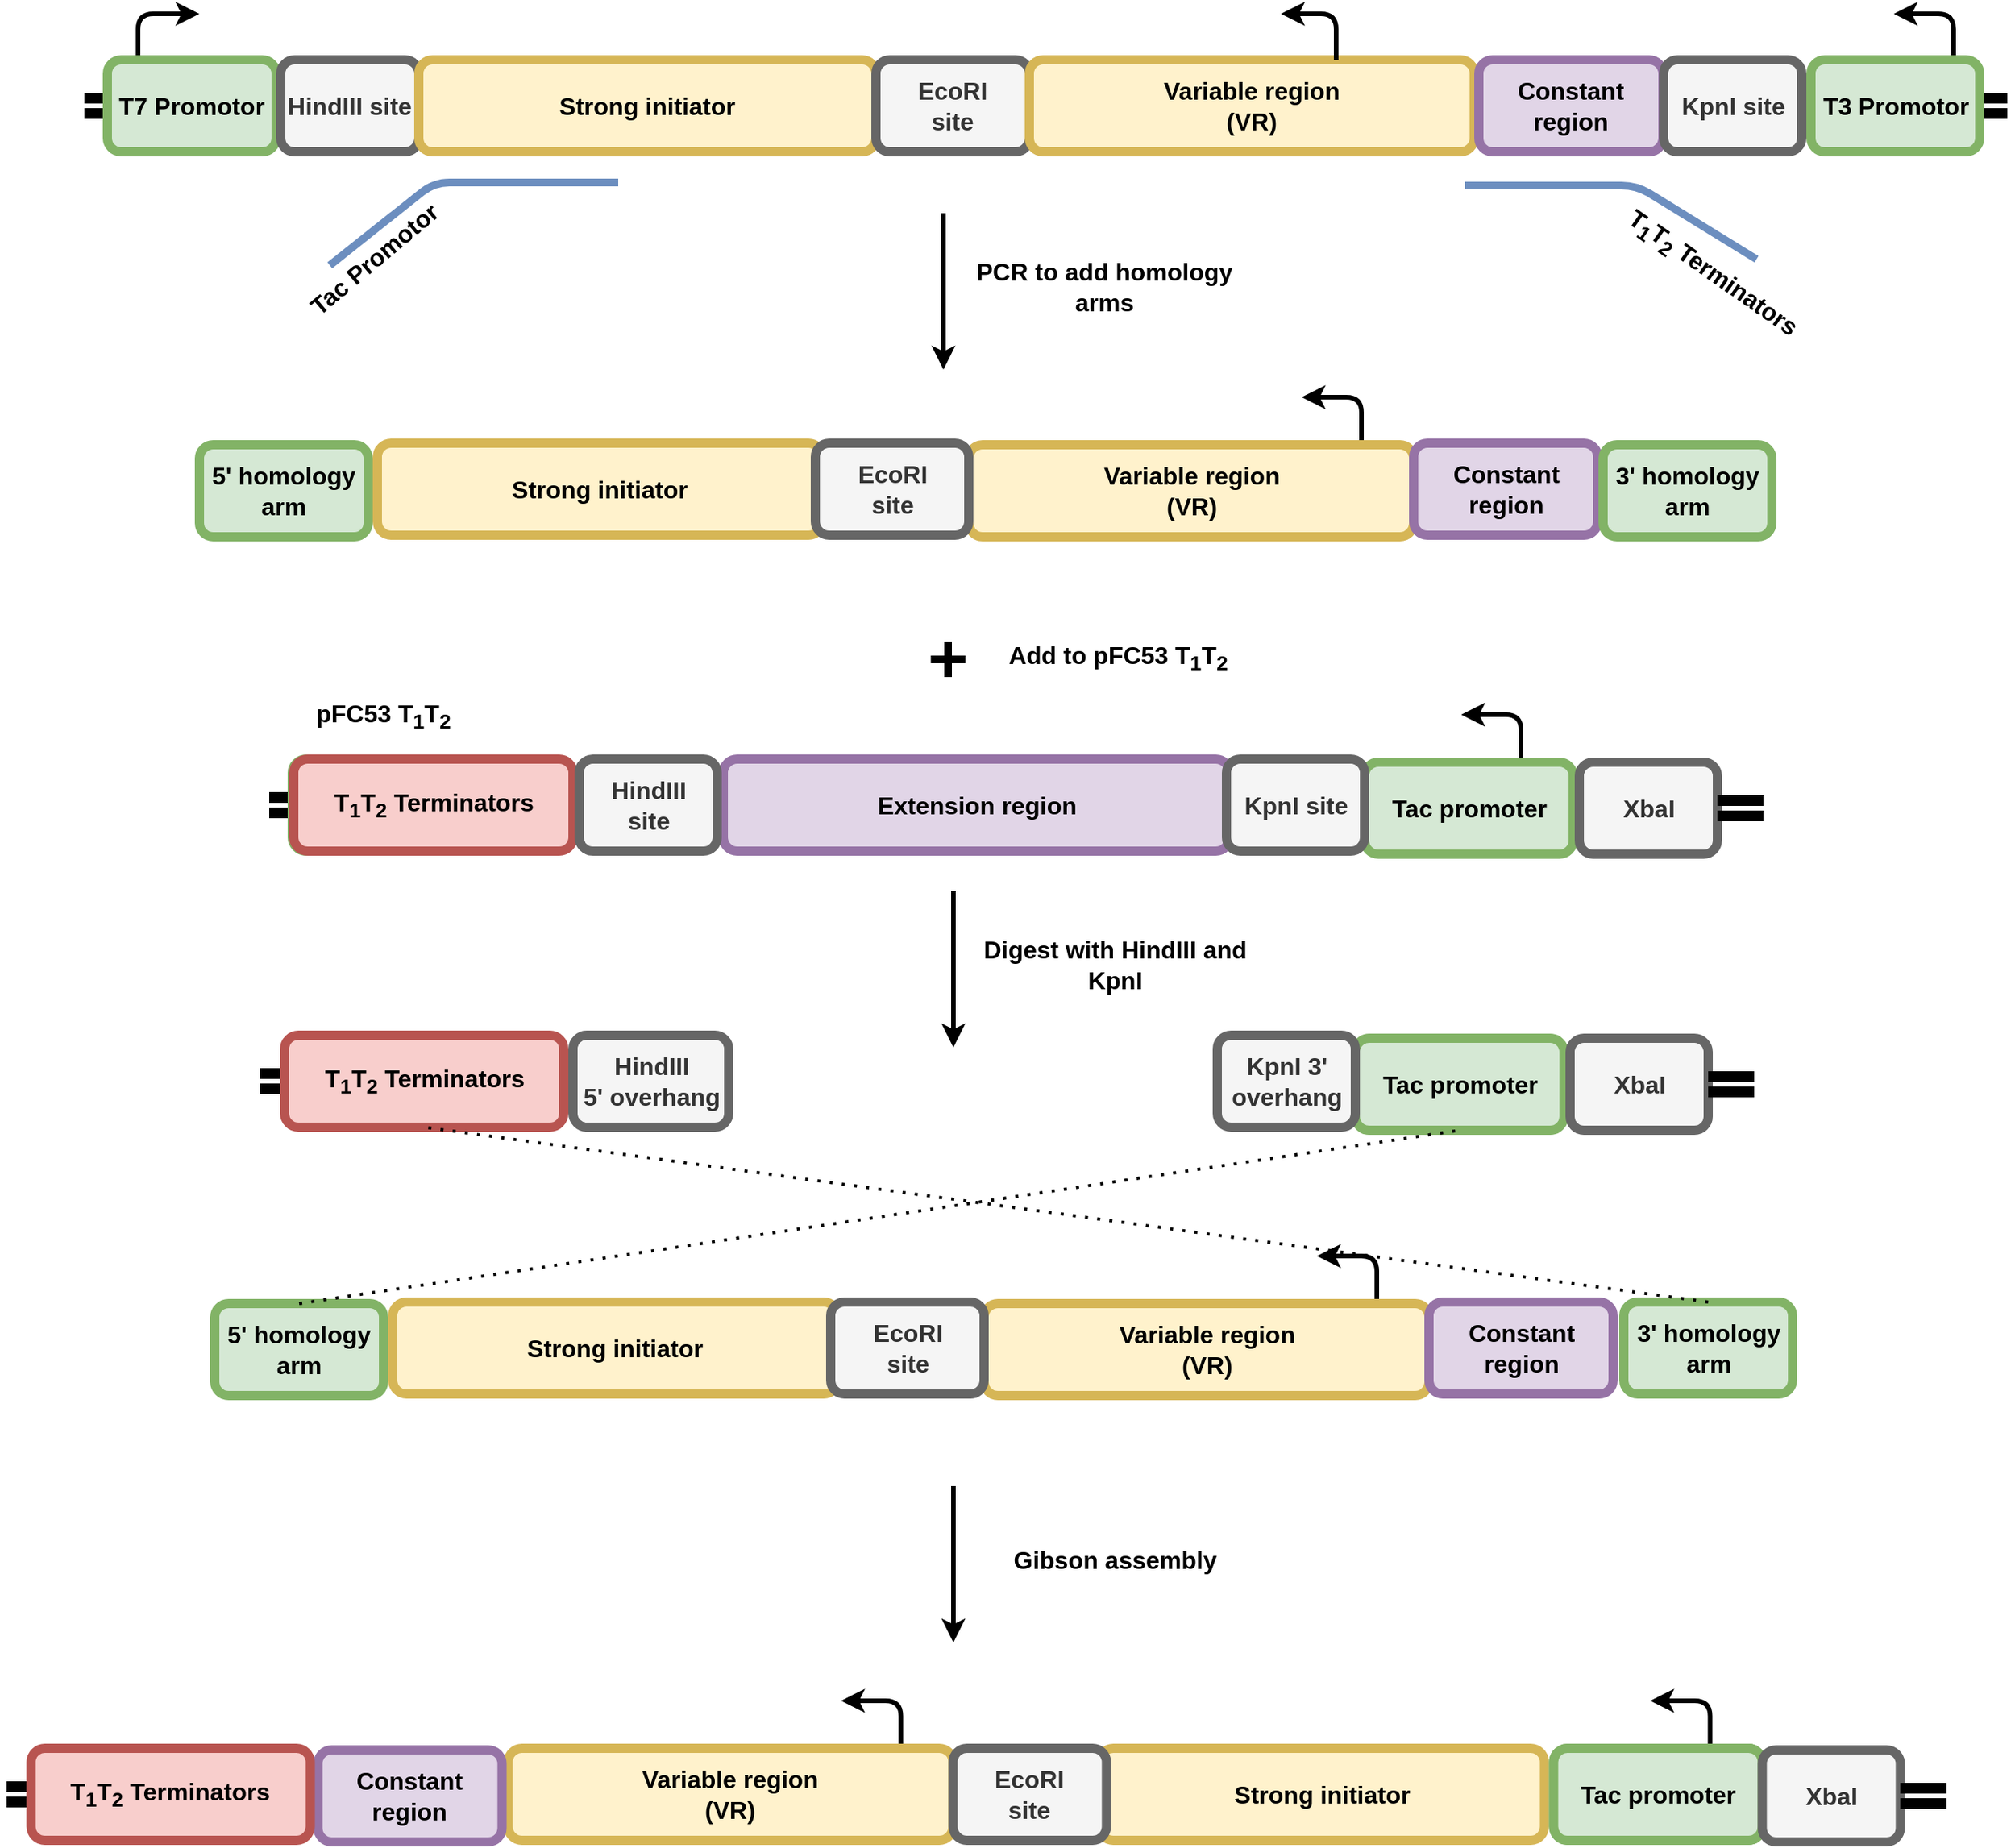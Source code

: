 <mxfile version="14.6.13" type="device" pages="4"><diagram id="rqG2H4vEE6brF2aqTZNh" name="Page-1"><mxGraphModel dx="2698" dy="148" grid="1" gridSize="10" guides="1" tooltips="1" connect="1" arrows="1" fold="1" page="1" pageScale="1" pageWidth="850" pageHeight="1100" math="0" shadow="0"><root><mxCell id="0"/><mxCell id="1" parent="0"/><mxCell id="2wKPzOs0es7P_a-MMKYp-86" value="" style="endArrow=classic;html=1;strokeWidth=3;fontSize=16;exitX=0.9;exitY=-0.017;exitDx=0;exitDy=0;exitPerimeter=0;fontStyle=1" parent="1" edge="1"><mxGeometry width="50" height="50" relative="1" as="geometry"><mxPoint x="336.5" y="2205.98" as="sourcePoint"/><mxPoint x="297.5" y="2177" as="targetPoint"/><Array as="points"><mxPoint x="336.5" y="2177"/></Array></mxGeometry></mxCell><mxCell id="2wKPzOs0es7P_a-MMKYp-14" value="" style="endArrow=none;html=1;fontSize=16;strokeWidth=5;fillColor=#dae8fc;strokeColor=#6c8ebf;" parent="1" edge="1"><mxGeometry width="50" height="50" relative="1" as="geometry"><mxPoint x="-440" y="1884" as="sourcePoint"/><mxPoint x="-252" y="1830" as="targetPoint"/><Array as="points"><mxPoint x="-372" y="1830"/></Array></mxGeometry></mxCell><mxCell id="2wKPzOs0es7P_a-MMKYp-15" value="" style="endArrow=none;html=1;fontSize=16;strokeWidth=5;fillColor=#dae8fc;strokeColor=#6c8ebf;" parent="1" edge="1"><mxGeometry width="50" height="50" relative="1" as="geometry"><mxPoint x="300" y="1832" as="sourcePoint"/><mxPoint x="490" y="1880" as="targetPoint"/><Array as="points"><mxPoint x="412" y="1832"/></Array></mxGeometry></mxCell><mxCell id="2wKPzOs0es7P_a-MMKYp-16" value="T&lt;sub&gt;1&lt;/sub&gt;T&lt;sub&gt;2&lt;/sub&gt; Terminators" style="text;html=1;strokeColor=none;fillColor=none;align=center;verticalAlign=middle;whiteSpace=wrap;rounded=0;fontSize=16;rotation=35;fontStyle=1" parent="1" vertex="1"><mxGeometry x="390.01" y="1880" width="142" height="20" as="geometry"/></mxCell><mxCell id="2wKPzOs0es7P_a-MMKYp-17" value="Tac Promotor" style="text;html=1;strokeColor=none;fillColor=none;align=center;verticalAlign=middle;whiteSpace=wrap;rounded=0;fontSize=16;rotation=-40;fontStyle=1" parent="1" vertex="1"><mxGeometry x="-471.5" y="1870" width="120" height="20" as="geometry"/></mxCell><mxCell id="2wKPzOs0es7P_a-MMKYp-25" value="" style="endArrow=classic;html=1;fontSize=16;strokeWidth=3;" parent="1" edge="1"><mxGeometry width="50" height="50" relative="1" as="geometry"><mxPoint x="-40" y="1850" as="sourcePoint"/><mxPoint x="-40" y="1952" as="targetPoint"/><Array as="points"><mxPoint x="-40" y="1904"/></Array></mxGeometry></mxCell><mxCell id="2wKPzOs0es7P_a-MMKYp-26" value="PCR to add homology arms" style="text;html=1;strokeColor=none;fillColor=none;align=center;verticalAlign=middle;whiteSpace=wrap;rounded=0;fontSize=16;fontStyle=1" parent="1" vertex="1"><mxGeometry x="-24" y="1888" width="178" height="20" as="geometry"/></mxCell><mxCell id="2wKPzOs0es7P_a-MMKYp-27" value="" style="endArrow=classic;html=1;strokeWidth=3;fontSize=16;exitX=0.9;exitY=-0.017;exitDx=0;exitDy=0;exitPerimeter=0;fontStyle=1" parent="1" edge="1"><mxGeometry width="50" height="50" relative="1" as="geometry"><mxPoint x="232.5" y="1998.98" as="sourcePoint"/><mxPoint x="193.5" y="1970" as="targetPoint"/><Array as="points"><mxPoint x="232.5" y="1970"/></Array></mxGeometry></mxCell><mxCell id="2wKPzOs0es7P_a-MMKYp-28" value="&lt;div style=&quot;font-size: 16px&quot;&gt;Strong initiator&lt;/div&gt;" style="rounded=1;whiteSpace=wrap;html=1;fillColor=#fff2cc;strokeColor=#d6b656;fontStyle=1;fontSize=16;strokeWidth=6;" parent="1" vertex="1"><mxGeometry x="-409" y="2000" width="290" height="60" as="geometry"/></mxCell><mxCell id="2wKPzOs0es7P_a-MMKYp-32" value="&lt;div style=&quot;font-size: 16px;&quot;&gt;&lt;span style=&quot;font-size: 16px;&quot;&gt;Variable region&lt;/span&gt;&lt;/div&gt;&lt;div style=&quot;font-size: 16px;&quot;&gt;&lt;span style=&quot;font-size: 16px;&quot;&gt;(VR)&lt;br style=&quot;font-size: 16px;&quot;&gt;&lt;/span&gt;&lt;/div&gt;" style="rounded=1;whiteSpace=wrap;html=1;fillColor=#fff2cc;strokeColor=#d6b656;fontStyle=1;fontSize=16;strokeWidth=6;" parent="1" vertex="1"><mxGeometry x="-23.5" y="2001" width="290" height="60" as="geometry"/></mxCell><mxCell id="2wKPzOs0es7P_a-MMKYp-33" value="Constant region" style="rounded=1;whiteSpace=wrap;html=1;fillColor=#e1d5e7;strokeColor=#9673a6;fontStyle=1;fontSize=16;strokeWidth=6;" parent="1" vertex="1"><mxGeometry x="266.5" y="2000" width="120" height="60" as="geometry"/></mxCell><mxCell id="2wKPzOs0es7P_a-MMKYp-35" value="" style="shape=link;html=1;fontSize=16;strokeWidth=7;endArrow=none;fontStyle=1" parent="1" edge="1"><mxGeometry width="100" relative="1" as="geometry"><mxPoint x="-485.5" y="2416" as="sourcePoint"/><mxPoint x="-345.5" y="2416" as="targetPoint"/></mxGeometry></mxCell><mxCell id="2wKPzOs0es7P_a-MMKYp-36" value="" style="shape=link;html=1;fontSize=16;strokeWidth=7;endArrow=none;fontStyle=1" parent="1" edge="1"><mxGeometry width="100" relative="1" as="geometry"><mxPoint x="-479.5" y="2236" as="sourcePoint"/><mxPoint x="-339.5" y="2236" as="targetPoint"/></mxGeometry></mxCell><mxCell id="2wKPzOs0es7P_a-MMKYp-37" value="T7 Promotor" style="rounded=1;whiteSpace=wrap;html=1;strokeWidth=6;rotation=0;fillColor=#d5e8d4;strokeColor=#82b366;fontStyle=1;fontSize=16;" parent="1" vertex="1"><mxGeometry x="-464.5" y="2206" width="110" height="60" as="geometry"/></mxCell><mxCell id="2wKPzOs0es7P_a-MMKYp-38" value="Tac promoter" style="rounded=1;whiteSpace=wrap;html=1;strokeWidth=6;rotation=0;fillColor=#d5e8d4;strokeColor=#82b366;fontStyle=1;fontSize=16;" parent="1" vertex="1"><mxGeometry x="234.5" y="2208" width="136" height="60" as="geometry"/></mxCell><mxCell id="2wKPzOs0es7P_a-MMKYp-39" value="Extension region" style="rounded=1;whiteSpace=wrap;html=1;strokeWidth=6;rotation=0;fillColor=#e1d5e7;strokeColor=#9673a6;fontStyle=1;fontSize=16;" parent="1" vertex="1"><mxGeometry x="-183.5" y="2206" width="330" height="60" as="geometry"/></mxCell><mxCell id="2wKPzOs0es7P_a-MMKYp-40" value="KpnI site" style="rounded=1;whiteSpace=wrap;html=1;fillColor=#f5f5f5;strokeColor=#666666;fontStyle=1;fontSize=16;fontColor=#333333;strokeWidth=6;" parent="1" vertex="1"><mxGeometry x="144.5" y="2206" width="90" height="60" as="geometry"/></mxCell><mxCell id="2wKPzOs0es7P_a-MMKYp-41" value="XbaI" style="rounded=1;whiteSpace=wrap;html=1;fillColor=#f5f5f5;strokeColor=#666666;fontStyle=1;fontSize=16;fontColor=#333333;strokeWidth=6;" parent="1" vertex="1"><mxGeometry x="374.5" y="2208" width="90" height="60" as="geometry"/></mxCell><mxCell id="2wKPzOs0es7P_a-MMKYp-42" value="T&lt;sub&gt;1&lt;/sub&gt;T&lt;sub&gt;2&lt;/sub&gt; Terminators" style="rounded=1;whiteSpace=wrap;html=1;strokeWidth=6;rotation=0;fillColor=#f8cecc;strokeColor=#b85450;fontStyle=1;fontSize=16;" parent="1" vertex="1"><mxGeometry x="-463.5" y="2206" width="182" height="60" as="geometry"/></mxCell><mxCell id="2wKPzOs0es7P_a-MMKYp-43" value="HindIII&lt;br&gt;site" style="rounded=1;whiteSpace=wrap;html=1;fillColor=#f5f5f5;strokeColor=#666666;fontStyle=1;fontSize=16;fontColor=#333333;strokeWidth=6;" parent="1" vertex="1"><mxGeometry x="-277.5" y="2206" width="90" height="60" as="geometry"/></mxCell><mxCell id="2wKPzOs0es7P_a-MMKYp-44" value="Tac promoter" style="rounded=1;whiteSpace=wrap;html=1;strokeWidth=6;rotation=0;fillColor=#d5e8d4;strokeColor=#82b366;fontStyle=1;fontSize=16;" parent="1" vertex="1"><mxGeometry x="228.5" y="2388" width="136" height="60" as="geometry"/></mxCell><mxCell id="2wKPzOs0es7P_a-MMKYp-45" value="XbaI" style="rounded=1;whiteSpace=wrap;html=1;fillColor=#f5f5f5;strokeColor=#666666;fontStyle=1;fontSize=16;fontColor=#333333;strokeWidth=6;" parent="1" vertex="1"><mxGeometry x="368.5" y="2388" width="90" height="60" as="geometry"/></mxCell><mxCell id="2wKPzOs0es7P_a-MMKYp-46" value="T&lt;sub&gt;1&lt;/sub&gt;T&lt;sub&gt;2&lt;/sub&gt; Terminators" style="rounded=1;whiteSpace=wrap;html=1;strokeWidth=6;rotation=0;fillColor=#f8cecc;strokeColor=#b85450;fontStyle=1;fontSize=16;" parent="1" vertex="1"><mxGeometry x="-469.5" y="2386" width="182" height="60" as="geometry"/></mxCell><mxCell id="2wKPzOs0es7P_a-MMKYp-47" value="Add to pFC53 T&lt;sub&gt;1&lt;/sub&gt;T&lt;sub&gt;2&lt;/sub&gt;" style="text;html=1;strokeColor=none;fillColor=none;align=center;verticalAlign=middle;whiteSpace=wrap;rounded=0;fontSize=16;fontStyle=1" parent="1" vertex="1"><mxGeometry x="-15.5" y="2130" width="178" height="20" as="geometry"/></mxCell><mxCell id="2wKPzOs0es7P_a-MMKYp-48" value="&lt;font style=&quot;font-size: 45px&quot;&gt;+&lt;/font&gt;" style="text;html=1;strokeColor=none;fillColor=none;align=center;verticalAlign=middle;whiteSpace=wrap;rounded=0;fontSize=16;fontStyle=1" parent="1" vertex="1"><mxGeometry x="-57.5" y="2130" width="40" height="20" as="geometry"/></mxCell><mxCell id="2wKPzOs0es7P_a-MMKYp-49" value="" style="shape=link;html=1;fontSize=16;strokeWidth=7;startArrow=none;fontStyle=1" parent="1" edge="1"><mxGeometry width="100" relative="1" as="geometry"><mxPoint x="464.5" y="2238" as="sourcePoint"/><mxPoint x="494.5" y="2238" as="targetPoint"/></mxGeometry></mxCell><mxCell id="2wKPzOs0es7P_a-MMKYp-50" value="" style="endArrow=classic;html=1;fontSize=16;strokeWidth=3;" parent="1" edge="1"><mxGeometry width="50" height="50" relative="1" as="geometry"><mxPoint x="-33.5" y="2292" as="sourcePoint"/><mxPoint x="-33.5" y="2394" as="targetPoint"/><Array as="points"><mxPoint x="-33.5" y="2346"/></Array></mxGeometry></mxCell><mxCell id="2wKPzOs0es7P_a-MMKYp-51" value="Digest with HindIII and KpnI" style="text;html=1;strokeColor=none;fillColor=none;align=center;verticalAlign=middle;whiteSpace=wrap;rounded=0;fontSize=16;fontStyle=1" parent="1" vertex="1"><mxGeometry x="-17.5" y="2330" width="178" height="20" as="geometry"/></mxCell><mxCell id="2wKPzOs0es7P_a-MMKYp-52" value="" style="shape=link;html=1;fontSize=16;strokeWidth=7;startArrow=none;fontStyle=1" parent="1" edge="1"><mxGeometry width="100" relative="1" as="geometry"><mxPoint x="458.5" y="2418" as="sourcePoint"/><mxPoint x="488.5" y="2418" as="targetPoint"/></mxGeometry></mxCell><mxCell id="2wKPzOs0es7P_a-MMKYp-53" value="&lt;span style=&quot;font-weight: 700&quot;&gt;pFC53 T&lt;/span&gt;&lt;sub style=&quot;font-weight: 700&quot;&gt;1&lt;/sub&gt;&lt;span style=&quot;font-weight: 700&quot;&gt;T&lt;/span&gt;&lt;sub style=&quot;font-weight: 700&quot;&gt;2&lt;/sub&gt;" style="text;html=1;strokeColor=none;fillColor=none;align=center;verticalAlign=middle;whiteSpace=wrap;rounded=0;fontSize=16;" parent="1" vertex="1"><mxGeometry x="-509" y="2168" width="208" height="20" as="geometry"/></mxCell><mxCell id="2wKPzOs0es7P_a-MMKYp-62" value="5' homology arm" style="rounded=1;whiteSpace=wrap;html=1;strokeWidth=6;rotation=0;fillColor=#d5e8d4;strokeColor=#82b366;fontStyle=1;fontSize=16;" parent="1" vertex="1"><mxGeometry x="-525" y="2001" width="110" height="60" as="geometry"/></mxCell><mxCell id="2wKPzOs0es7P_a-MMKYp-63" value="3' homology arm" style="rounded=1;whiteSpace=wrap;html=1;strokeWidth=6;rotation=0;fillColor=#d5e8d4;strokeColor=#82b366;fontStyle=1;fontSize=16;" parent="1" vertex="1"><mxGeometry x="390.01" y="2001" width="110" height="60" as="geometry"/></mxCell><mxCell id="2wKPzOs0es7P_a-MMKYp-64" value="" style="endArrow=classic;html=1;strokeWidth=3;fontSize=16;exitX=0.9;exitY=-0.017;exitDx=0;exitDy=0;exitPerimeter=0;fontStyle=1" parent="1" edge="1"><mxGeometry width="50" height="50" relative="1" as="geometry"><mxPoint x="242.5" y="2558.98" as="sourcePoint"/><mxPoint x="203.5" y="2530" as="targetPoint"/><Array as="points"><mxPoint x="242.5" y="2530"/></Array></mxGeometry></mxCell><mxCell id="2wKPzOs0es7P_a-MMKYp-65" value="&lt;div style=&quot;font-size: 16px&quot;&gt;Strong initiator&lt;/div&gt;" style="rounded=1;whiteSpace=wrap;html=1;fillColor=#fff2cc;strokeColor=#d6b656;fontStyle=1;fontSize=16;strokeWidth=6;" parent="1" vertex="1"><mxGeometry x="-399" y="2560" width="290" height="60" as="geometry"/></mxCell><mxCell id="2wKPzOs0es7P_a-MMKYp-67" value="&lt;div style=&quot;font-size: 16px;&quot;&gt;&lt;span style=&quot;font-size: 16px;&quot;&gt;Variable region&lt;/span&gt;&lt;/div&gt;&lt;div style=&quot;font-size: 16px;&quot;&gt;&lt;span style=&quot;font-size: 16px;&quot;&gt;(VR)&lt;br style=&quot;font-size: 16px;&quot;&gt;&lt;/span&gt;&lt;/div&gt;" style="rounded=1;whiteSpace=wrap;html=1;fillColor=#fff2cc;strokeColor=#d6b656;fontStyle=1;fontSize=16;strokeWidth=6;" parent="1" vertex="1"><mxGeometry x="-13.5" y="2561" width="290" height="60" as="geometry"/></mxCell><mxCell id="2wKPzOs0es7P_a-MMKYp-68" value="Constant region" style="rounded=1;whiteSpace=wrap;html=1;fillColor=#e1d5e7;strokeColor=#9673a6;fontStyle=1;fontSize=16;strokeWidth=6;" parent="1" vertex="1"><mxGeometry x="276.5" y="2560" width="120" height="60" as="geometry"/></mxCell><mxCell id="2wKPzOs0es7P_a-MMKYp-69" value="5' homology arm" style="rounded=1;whiteSpace=wrap;html=1;strokeWidth=6;rotation=0;fillColor=#d5e8d4;strokeColor=#82b366;fontStyle=1;fontSize=16;" parent="1" vertex="1"><mxGeometry x="-515" y="2561" width="110" height="60" as="geometry"/></mxCell><mxCell id="2wKPzOs0es7P_a-MMKYp-70" value="3' homology arm" style="rounded=1;whiteSpace=wrap;html=1;strokeWidth=6;rotation=0;fillColor=#d5e8d4;strokeColor=#82b366;fontStyle=1;fontSize=16;" parent="1" vertex="1"><mxGeometry x="403.5" y="2560" width="110" height="60" as="geometry"/></mxCell><mxCell id="2wKPzOs0es7P_a-MMKYp-71" value="" style="endArrow=none;dashed=1;html=1;dashPattern=1 3;strokeWidth=2;fontSize=16;entryX=0.5;entryY=1;entryDx=0;entryDy=0;exitX=0.5;exitY=0;exitDx=0;exitDy=0;" parent="1" source="2wKPzOs0es7P_a-MMKYp-69" target="2wKPzOs0es7P_a-MMKYp-44" edge="1"><mxGeometry width="50" height="50" relative="1" as="geometry"><mxPoint x="389" y="1606" as="sourcePoint"/><mxPoint x="-481" y="1490" as="targetPoint"/></mxGeometry></mxCell><mxCell id="2wKPzOs0es7P_a-MMKYp-72" value="" style="endArrow=none;dashed=1;html=1;dashPattern=1 3;strokeWidth=2;fontSize=16;entryX=0.5;entryY=1;entryDx=0;entryDy=0;exitX=0.5;exitY=0;exitDx=0;exitDy=0;" parent="1" source="2wKPzOs0es7P_a-MMKYp-70" target="2wKPzOs0es7P_a-MMKYp-46" edge="1"><mxGeometry width="50" height="50" relative="1" as="geometry"><mxPoint x="-450" y="2571" as="sourcePoint"/><mxPoint x="306.5" y="2458" as="targetPoint"/></mxGeometry></mxCell><mxCell id="2wKPzOs0es7P_a-MMKYp-73" value="" style="endArrow=classic;html=1;fontSize=16;strokeWidth=3;" parent="1" edge="1"><mxGeometry width="50" height="50" relative="1" as="geometry"><mxPoint x="-33.5" y="2680" as="sourcePoint"/><mxPoint x="-33.5" y="2782" as="targetPoint"/><Array as="points"><mxPoint x="-33.5" y="2734"/></Array></mxGeometry></mxCell><mxCell id="2wKPzOs0es7P_a-MMKYp-74" value="Gibson assembly" style="text;html=1;strokeColor=none;fillColor=none;align=center;verticalAlign=middle;whiteSpace=wrap;rounded=0;fontSize=16;fontStyle=1" parent="1" vertex="1"><mxGeometry x="-17.5" y="2718" width="178" height="20" as="geometry"/></mxCell><mxCell id="2wKPzOs0es7P_a-MMKYp-75" value="" style="endArrow=classic;html=1;strokeWidth=3;fontSize=16;exitX=0.9;exitY=-0.017;exitDx=0;exitDy=0;exitPerimeter=0;fontStyle=1" parent="1" edge="1"><mxGeometry width="50" height="50" relative="1" as="geometry"><mxPoint x="-67.75" y="2848.98" as="sourcePoint"/><mxPoint x="-106.75" y="2820" as="targetPoint"/><Array as="points"><mxPoint x="-67.75" y="2820"/></Array></mxGeometry></mxCell><mxCell id="2wKPzOs0es7P_a-MMKYp-76" value="&lt;div style=&quot;font-size: 16px&quot;&gt;Strong initiator&lt;/div&gt;" style="rounded=1;whiteSpace=wrap;html=1;fillColor=#fff2cc;strokeColor=#d6b656;fontStyle=1;fontSize=16;strokeWidth=6;" parent="1" vertex="1"><mxGeometry x="61.75" y="2851" width="290" height="60" as="geometry"/></mxCell><mxCell id="2wKPzOs0es7P_a-MMKYp-78" value="&lt;div style=&quot;font-size: 16px;&quot;&gt;&lt;span style=&quot;font-size: 16px;&quot;&gt;Variable region&lt;/span&gt;&lt;/div&gt;&lt;div style=&quot;font-size: 16px;&quot;&gt;&lt;span style=&quot;font-size: 16px;&quot;&gt;(VR)&lt;br style=&quot;font-size: 16px;&quot;&gt;&lt;/span&gt;&lt;/div&gt;" style="rounded=1;whiteSpace=wrap;html=1;fillColor=#fff2cc;strokeColor=#d6b656;fontStyle=1;fontSize=16;strokeWidth=6;" parent="1" vertex="1"><mxGeometry x="-323.75" y="2851" width="290" height="60" as="geometry"/></mxCell><mxCell id="2wKPzOs0es7P_a-MMKYp-79" value="Constant region" style="rounded=1;whiteSpace=wrap;html=1;fillColor=#e1d5e7;strokeColor=#9673a6;fontStyle=1;fontSize=16;strokeWidth=6;" parent="1" vertex="1"><mxGeometry x="-447.75" y="2852" width="120" height="60" as="geometry"/></mxCell><mxCell id="2wKPzOs0es7P_a-MMKYp-82" value="" style="shape=link;html=1;fontSize=16;strokeWidth=7;endArrow=none;fontStyle=1" parent="1" edge="1"><mxGeometry width="100" relative="1" as="geometry"><mxPoint x="-650.75" y="2881" as="sourcePoint"/><mxPoint x="-510.75" y="2881" as="targetPoint"/></mxGeometry></mxCell><mxCell id="2wKPzOs0es7P_a-MMKYp-83" value="T&lt;sub&gt;1&lt;/sub&gt;T&lt;sub&gt;2&lt;/sub&gt; Terminators" style="rounded=1;whiteSpace=wrap;html=1;strokeWidth=6;rotation=0;fillColor=#f8cecc;strokeColor=#b85450;fontStyle=1;fontSize=16;" parent="1" vertex="1"><mxGeometry x="-634.75" y="2851" width="182" height="60" as="geometry"/></mxCell><mxCell id="2wKPzOs0es7P_a-MMKYp-84" value="Tac promotor" style="rounded=1;whiteSpace=wrap;html=1;strokeWidth=6;rotation=0;fillColor=#d5e8d4;strokeColor=#82b366;fontStyle=1;fontSize=16;" parent="1" vertex="1"><mxGeometry x="357.75" y="2851" width="136" height="60" as="geometry"/></mxCell><mxCell id="2wKPzOs0es7P_a-MMKYp-88" value="" style="endArrow=classic;html=1;strokeWidth=3;fontSize=16;exitX=0.9;exitY=-0.017;exitDx=0;exitDy=0;exitPerimeter=0;fontStyle=1" parent="1" edge="1"><mxGeometry width="50" height="50" relative="1" as="geometry"><mxPoint x="459.75" y="2848.98" as="sourcePoint"/><mxPoint x="420.75" y="2820" as="targetPoint"/><Array as="points"><mxPoint x="459.75" y="2820"/></Array></mxGeometry></mxCell><mxCell id="2wKPzOs0es7P_a-MMKYp-89" value="Tac promoter" style="rounded=1;whiteSpace=wrap;html=1;strokeWidth=6;rotation=0;fillColor=#d5e8d4;strokeColor=#82b366;fontStyle=1;fontSize=16;" parent="1" vertex="1"><mxGeometry x="357.75" y="2851" width="136" height="60" as="geometry"/></mxCell><mxCell id="2wKPzOs0es7P_a-MMKYp-90" value="XbaI" style="rounded=1;whiteSpace=wrap;html=1;fillColor=#f5f5f5;strokeColor=#666666;fontStyle=1;fontSize=16;fontColor=#333333;strokeWidth=6;" parent="1" vertex="1"><mxGeometry x="493.75" y="2852" width="90" height="60" as="geometry"/></mxCell><mxCell id="2wKPzOs0es7P_a-MMKYp-91" value="" style="shape=link;html=1;fontSize=16;strokeWidth=7;startArrow=none;fontStyle=1" parent="1" edge="1"><mxGeometry width="100" relative="1" as="geometry"><mxPoint x="583.75" y="2882" as="sourcePoint"/><mxPoint x="613.75" y="2882" as="targetPoint"/></mxGeometry></mxCell><mxCell id="e_23nsy6l3Q5FfLtP3gu-1" value="" style="shape=link;html=1;fontSize=16;strokeWidth=7;startArrow=none;fontStyle=1" parent="1" edge="1"><mxGeometry width="100" relative="1" as="geometry"><mxPoint x="503.5" y="1780" as="sourcePoint"/><mxPoint x="533.5" y="1780" as="targetPoint"/></mxGeometry></mxCell><mxCell id="e_23nsy6l3Q5FfLtP3gu-2" value="" style="endArrow=classic;html=1;strokeWidth=3;fontSize=16;fontStyle=1" parent="1" edge="1"><mxGeometry width="50" height="50" relative="1" as="geometry"><mxPoint x="-565" y="1750" as="sourcePoint"/><mxPoint x="-525" y="1720" as="targetPoint"/><Array as="points"><mxPoint x="-565" y="1720"/></Array></mxGeometry></mxCell><mxCell id="e_23nsy6l3Q5FfLtP3gu-3" value="" style="shape=link;html=1;fontSize=16;strokeWidth=7;endArrow=none;fontStyle=1" parent="1" edge="1"><mxGeometry width="100" relative="1" as="geometry"><mxPoint x="-600" y="1780" as="sourcePoint"/><mxPoint x="-460" y="1780" as="targetPoint"/></mxGeometry></mxCell><mxCell id="e_23nsy6l3Q5FfLtP3gu-4" value="T7 Promotor" style="rounded=1;whiteSpace=wrap;html=1;strokeWidth=6;rotation=0;fillColor=#d5e8d4;strokeColor=#82b366;fontStyle=1;fontSize=16;" parent="1" vertex="1"><mxGeometry x="-585" y="1750" width="110" height="60" as="geometry"/></mxCell><mxCell id="e_23nsy6l3Q5FfLtP3gu-5" value="HindIII site" style="rounded=1;whiteSpace=wrap;html=1;fillColor=#f5f5f5;strokeColor=#666666;fontStyle=1;fontSize=16;fontColor=#333333;strokeWidth=6;" parent="1" vertex="1"><mxGeometry x="-472" y="1750" width="90" height="60" as="geometry"/></mxCell><mxCell id="e_23nsy6l3Q5FfLtP3gu-6" value="&lt;div style=&quot;font-size: 16px&quot;&gt;Strong initiator&lt;/div&gt;" style="rounded=1;whiteSpace=wrap;html=1;fillColor=#fff2cc;strokeColor=#d6b656;fontStyle=1;fontSize=16;strokeWidth=6;" parent="1" vertex="1"><mxGeometry x="-382" y="1750" width="298" height="60" as="geometry"/></mxCell><mxCell id="e_23nsy6l3Q5FfLtP3gu-7" value="EcoRI&lt;br&gt;site" style="rounded=1;whiteSpace=wrap;html=1;fillColor=#f5f5f5;strokeColor=#666666;fontStyle=1;fontSize=16;fontColor=#333333;strokeWidth=6;" parent="1" vertex="1"><mxGeometry x="-84" y="1750" width="100" height="60" as="geometry"/></mxCell><mxCell id="e_23nsy6l3Q5FfLtP3gu-8" value="&lt;div style=&quot;font-size: 16px;&quot;&gt;&lt;span style=&quot;font-size: 16px;&quot;&gt;Variable region&lt;/span&gt;&lt;/div&gt;&lt;div style=&quot;font-size: 16px;&quot;&gt;&lt;span style=&quot;font-size: 16px;&quot;&gt;(VR)&lt;br style=&quot;font-size: 16px;&quot;&gt;&lt;/span&gt;&lt;/div&gt;" style="rounded=1;whiteSpace=wrap;html=1;fillColor=#fff2cc;strokeColor=#d6b656;fontStyle=1;fontSize=16;strokeWidth=6;" parent="1" vertex="1"><mxGeometry x="16" y="1750" width="290" height="60" as="geometry"/></mxCell><mxCell id="e_23nsy6l3Q5FfLtP3gu-9" value="" style="endArrow=classic;html=1;strokeWidth=3;fontSize=16;fontStyle=1" parent="1" edge="1"><mxGeometry width="50" height="50" relative="1" as="geometry"><mxPoint x="216" y="1750" as="sourcePoint"/><mxPoint x="180" y="1720" as="targetPoint"/><Array as="points"><mxPoint x="216" y="1720"/></Array></mxGeometry></mxCell><mxCell id="e_23nsy6l3Q5FfLtP3gu-10" value="Constant region" style="rounded=1;whiteSpace=wrap;html=1;fillColor=#e1d5e7;strokeColor=#9673a6;fontStyle=1;fontSize=16;strokeWidth=6;" parent="1" vertex="1"><mxGeometry x="309" y="1750" width="120" height="60" as="geometry"/></mxCell><mxCell id="e_23nsy6l3Q5FfLtP3gu-11" value="" style="shape=link;html=1;fontSize=16;strokeWidth=7;endArrow=none;fontStyle=1" parent="1" edge="1"><mxGeometry width="100" relative="1" as="geometry"><mxPoint x="513.5" y="1780" as="sourcePoint"/><mxPoint x="653.5" y="1780" as="targetPoint"/></mxGeometry></mxCell><mxCell id="e_23nsy6l3Q5FfLtP3gu-12" value="" style="endArrow=classic;html=1;strokeWidth=3;fontSize=16;exitX=0.9;exitY=-0.017;exitDx=0;exitDy=0;exitPerimeter=0;fontStyle=1" parent="1" edge="1"><mxGeometry width="50" height="50" relative="1" as="geometry"><mxPoint x="618.5" y="1748.98" as="sourcePoint"/><mxPoint x="579.5" y="1720" as="targetPoint"/><Array as="points"><mxPoint x="618.5" y="1720"/></Array></mxGeometry></mxCell><mxCell id="e_23nsy6l3Q5FfLtP3gu-13" value="T3 Promotor" style="rounded=1;whiteSpace=wrap;html=1;strokeWidth=6;rotation=0;fillColor=#d5e8d4;strokeColor=#82b366;fontStyle=1;fontSize=16;" parent="1" vertex="1"><mxGeometry x="525.5" y="1750" width="110" height="60" as="geometry"/></mxCell><mxCell id="e_23nsy6l3Q5FfLtP3gu-14" value="KpnI site" style="rounded=1;whiteSpace=wrap;html=1;fillColor=#f5f5f5;strokeColor=#666666;fontStyle=1;fontSize=16;fontColor=#333333;strokeWidth=6;" parent="1" vertex="1"><mxGeometry x="429.5" y="1750" width="90" height="60" as="geometry"/></mxCell><mxCell id="e_23nsy6l3Q5FfLtP3gu-15" value="EcoRI&lt;br&gt;site" style="rounded=1;whiteSpace=wrap;html=1;fillColor=#f5f5f5;strokeColor=#666666;fontStyle=1;fontSize=16;fontColor=#333333;strokeWidth=6;" parent="1" vertex="1"><mxGeometry x="-123.5" y="2000" width="100" height="60" as="geometry"/></mxCell><mxCell id="e_23nsy6l3Q5FfLtP3gu-17" value="HindIII&lt;br&gt;5' overhang" style="rounded=1;whiteSpace=wrap;html=1;fillColor=#f5f5f5;strokeColor=#666666;fontStyle=1;fontSize=16;fontColor=#333333;strokeWidth=6;" parent="1" vertex="1"><mxGeometry x="-281.5" y="2386" width="101.5" height="60" as="geometry"/></mxCell><mxCell id="e_23nsy6l3Q5FfLtP3gu-18" value="KpnI 3' overhang" style="rounded=1;whiteSpace=wrap;html=1;fillColor=#f5f5f5;strokeColor=#666666;fontStyle=1;fontSize=16;fontColor=#333333;strokeWidth=6;" parent="1" vertex="1"><mxGeometry x="138.5" y="2386" width="90" height="60" as="geometry"/></mxCell><mxCell id="e_23nsy6l3Q5FfLtP3gu-19" value="EcoRI&lt;br&gt;site" style="rounded=1;whiteSpace=wrap;html=1;fillColor=#f5f5f5;strokeColor=#666666;fontStyle=1;fontSize=16;fontColor=#333333;strokeWidth=6;" parent="1" vertex="1"><mxGeometry x="-113.5" y="2560" width="100" height="60" as="geometry"/></mxCell><mxCell id="e_23nsy6l3Q5FfLtP3gu-20" value="EcoRI&lt;br&gt;site" style="rounded=1;whiteSpace=wrap;html=1;fillColor=#f5f5f5;strokeColor=#666666;fontStyle=1;fontSize=16;fontColor=#333333;strokeWidth=6;" parent="1" vertex="1"><mxGeometry x="-33.75" y="2851" width="100" height="60" as="geometry"/></mxCell></root></mxGraphModel></diagram><diagram id="tC1f76sTkIyQGFH7ubAz" name="Step-1"><mxGraphModel dx="2200" dy="-275" grid="1" gridSize="10" guides="1" tooltips="1" connect="1" arrows="1" fold="1" page="1" pageScale="1" pageWidth="850" pageHeight="1100" math="0" shadow="0"><root><mxCell id="YJJBS-3QnxLQFN-5OuXK-0"/><mxCell id="YJJBS-3QnxLQFN-5OuXK-1" parent="YJJBS-3QnxLQFN-5OuXK-0"/><mxCell id="YJJBS-3QnxLQFN-5OuXK-2" value="" style="endArrow=none;html=1;fontSize=16;strokeWidth=5;fillColor=#dae8fc;strokeColor=#6c8ebf;" edge="1" parent="YJJBS-3QnxLQFN-5OuXK-1"><mxGeometry width="50" height="50" relative="1" as="geometry"><mxPoint x="-440" y="1884" as="sourcePoint"/><mxPoint x="-252" y="1830" as="targetPoint"/><Array as="points"><mxPoint x="-372" y="1830"/></Array></mxGeometry></mxCell><mxCell id="YJJBS-3QnxLQFN-5OuXK-3" value="" style="endArrow=none;html=1;fontSize=16;strokeWidth=5;fillColor=#dae8fc;strokeColor=#6c8ebf;" edge="1" parent="YJJBS-3QnxLQFN-5OuXK-1"><mxGeometry width="50" height="50" relative="1" as="geometry"><mxPoint x="300" y="1832" as="sourcePoint"/><mxPoint x="490" y="1880" as="targetPoint"/><Array as="points"><mxPoint x="412" y="1832"/></Array></mxGeometry></mxCell><mxCell id="YJJBS-3QnxLQFN-5OuXK-4" value="T&lt;sub&gt;1&lt;/sub&gt;T&lt;sub&gt;2&lt;/sub&gt; Terminators" style="text;html=1;strokeColor=none;fillColor=none;align=center;verticalAlign=middle;whiteSpace=wrap;rounded=0;fontSize=16;rotation=35;fontStyle=1" vertex="1" parent="YJJBS-3QnxLQFN-5OuXK-1"><mxGeometry x="390.01" y="1880" width="142" height="20" as="geometry"/></mxCell><mxCell id="YJJBS-3QnxLQFN-5OuXK-5" value="Tac Promotor" style="text;html=1;strokeColor=none;fillColor=none;align=center;verticalAlign=middle;whiteSpace=wrap;rounded=0;fontSize=16;rotation=-40;fontStyle=1" vertex="1" parent="YJJBS-3QnxLQFN-5OuXK-1"><mxGeometry x="-471.5" y="1870" width="120" height="20" as="geometry"/></mxCell><mxCell id="YJJBS-3QnxLQFN-5OuXK-6" value="" style="endArrow=classic;html=1;fontSize=16;strokeWidth=3;" edge="1" parent="YJJBS-3QnxLQFN-5OuXK-1"><mxGeometry width="50" height="50" relative="1" as="geometry"><mxPoint x="-40" y="1850" as="sourcePoint"/><mxPoint x="-40" y="1952" as="targetPoint"/><Array as="points"><mxPoint x="-40" y="1904"/></Array></mxGeometry></mxCell><mxCell id="YJJBS-3QnxLQFN-5OuXK-7" value="PCR to add homology arms" style="text;html=1;strokeColor=none;fillColor=none;align=center;verticalAlign=middle;whiteSpace=wrap;rounded=0;fontSize=16;fontStyle=1" vertex="1" parent="YJJBS-3QnxLQFN-5OuXK-1"><mxGeometry x="-24" y="1888" width="178" height="20" as="geometry"/></mxCell><mxCell id="YJJBS-3QnxLQFN-5OuXK-8" value="" style="endArrow=classic;html=1;strokeWidth=3;fontSize=16;exitX=0.9;exitY=-0.017;exitDx=0;exitDy=0;exitPerimeter=0;fontStyle=1" edge="1" parent="YJJBS-3QnxLQFN-5OuXK-1"><mxGeometry width="50" height="50" relative="1" as="geometry"><mxPoint x="232.5" y="1998.98" as="sourcePoint"/><mxPoint x="193.5" y="1970" as="targetPoint"/><Array as="points"><mxPoint x="232.5" y="1970"/></Array></mxGeometry></mxCell><mxCell id="YJJBS-3QnxLQFN-5OuXK-9" value="&lt;div style=&quot;font-size: 16px&quot;&gt;Strong initiator&lt;/div&gt;" style="rounded=1;whiteSpace=wrap;html=1;fillColor=#fff2cc;strokeColor=#d6b656;fontStyle=1;fontSize=16;strokeWidth=6;" vertex="1" parent="YJJBS-3QnxLQFN-5OuXK-1"><mxGeometry x="-409" y="2000" width="290" height="60" as="geometry"/></mxCell><mxCell id="YJJBS-3QnxLQFN-5OuXK-10" value="&lt;div style=&quot;font-size: 16px;&quot;&gt;&lt;span style=&quot;font-size: 16px;&quot;&gt;Variable region&lt;/span&gt;&lt;/div&gt;&lt;div style=&quot;font-size: 16px;&quot;&gt;&lt;span style=&quot;font-size: 16px;&quot;&gt;(VR)&lt;br style=&quot;font-size: 16px;&quot;&gt;&lt;/span&gt;&lt;/div&gt;" style="rounded=1;whiteSpace=wrap;html=1;fillColor=#fff2cc;strokeColor=#d6b656;fontStyle=1;fontSize=16;strokeWidth=6;" vertex="1" parent="YJJBS-3QnxLQFN-5OuXK-1"><mxGeometry x="-23.5" y="2001" width="290" height="60" as="geometry"/></mxCell><mxCell id="YJJBS-3QnxLQFN-5OuXK-11" value="Constant region" style="rounded=1;whiteSpace=wrap;html=1;fillColor=#e1d5e7;strokeColor=#9673a6;fontStyle=1;fontSize=16;strokeWidth=6;" vertex="1" parent="YJJBS-3QnxLQFN-5OuXK-1"><mxGeometry x="266.5" y="2000" width="120" height="60" as="geometry"/></mxCell><mxCell id="YJJBS-3QnxLQFN-5OuXK-12" value="5' homology arm" style="rounded=1;whiteSpace=wrap;html=1;strokeWidth=6;rotation=0;fillColor=#d5e8d4;strokeColor=#82b366;fontStyle=1;fontSize=16;" vertex="1" parent="YJJBS-3QnxLQFN-5OuXK-1"><mxGeometry x="-525" y="2001" width="110" height="60" as="geometry"/></mxCell><mxCell id="YJJBS-3QnxLQFN-5OuXK-13" value="3' homology arm" style="rounded=1;whiteSpace=wrap;html=1;strokeWidth=6;rotation=0;fillColor=#d5e8d4;strokeColor=#82b366;fontStyle=1;fontSize=16;" vertex="1" parent="YJJBS-3QnxLQFN-5OuXK-1"><mxGeometry x="390.01" y="2001" width="110" height="60" as="geometry"/></mxCell><mxCell id="YJJBS-3QnxLQFN-5OuXK-14" value="" style="shape=link;html=1;fontSize=16;strokeWidth=7;startArrow=none;fontStyle=1" edge="1" parent="YJJBS-3QnxLQFN-5OuXK-1"><mxGeometry width="100" relative="1" as="geometry"><mxPoint x="503.5" y="1780" as="sourcePoint"/><mxPoint x="533.5" y="1780" as="targetPoint"/></mxGeometry></mxCell><mxCell id="YJJBS-3QnxLQFN-5OuXK-15" value="" style="endArrow=classic;html=1;strokeWidth=3;fontSize=16;fontStyle=1" edge="1" parent="YJJBS-3QnxLQFN-5OuXK-1"><mxGeometry width="50" height="50" relative="1" as="geometry"><mxPoint x="-565" y="1750" as="sourcePoint"/><mxPoint x="-525" y="1720" as="targetPoint"/><Array as="points"><mxPoint x="-565" y="1720"/></Array></mxGeometry></mxCell><mxCell id="YJJBS-3QnxLQFN-5OuXK-16" value="" style="shape=link;html=1;fontSize=16;strokeWidth=7;endArrow=none;fontStyle=1" edge="1" parent="YJJBS-3QnxLQFN-5OuXK-1"><mxGeometry width="100" relative="1" as="geometry"><mxPoint x="-600" y="1780" as="sourcePoint"/><mxPoint x="-460" y="1780" as="targetPoint"/></mxGeometry></mxCell><mxCell id="YJJBS-3QnxLQFN-5OuXK-17" value="T7 Promotor" style="rounded=1;whiteSpace=wrap;html=1;strokeWidth=6;rotation=0;fillColor=#d5e8d4;strokeColor=#82b366;fontStyle=1;fontSize=16;" vertex="1" parent="YJJBS-3QnxLQFN-5OuXK-1"><mxGeometry x="-585" y="1750" width="110" height="60" as="geometry"/></mxCell><mxCell id="YJJBS-3QnxLQFN-5OuXK-18" value="HindIII site" style="rounded=1;whiteSpace=wrap;html=1;fillColor=#f5f5f5;strokeColor=#666666;fontStyle=1;fontSize=16;fontColor=#333333;strokeWidth=6;" vertex="1" parent="YJJBS-3QnxLQFN-5OuXK-1"><mxGeometry x="-472" y="1750" width="90" height="60" as="geometry"/></mxCell><mxCell id="YJJBS-3QnxLQFN-5OuXK-19" value="&lt;div style=&quot;font-size: 16px&quot;&gt;Strong initiator&lt;/div&gt;" style="rounded=1;whiteSpace=wrap;html=1;fillColor=#fff2cc;strokeColor=#d6b656;fontStyle=1;fontSize=16;strokeWidth=6;" vertex="1" parent="YJJBS-3QnxLQFN-5OuXK-1"><mxGeometry x="-382" y="1750" width="298" height="60" as="geometry"/></mxCell><mxCell id="YJJBS-3QnxLQFN-5OuXK-20" value="EcoRI&lt;br&gt;site" style="rounded=1;whiteSpace=wrap;html=1;fillColor=#f5f5f5;strokeColor=#666666;fontStyle=1;fontSize=16;fontColor=#333333;strokeWidth=6;" vertex="1" parent="YJJBS-3QnxLQFN-5OuXK-1"><mxGeometry x="-84" y="1750" width="100" height="60" as="geometry"/></mxCell><mxCell id="YJJBS-3QnxLQFN-5OuXK-21" value="&lt;div style=&quot;font-size: 16px;&quot;&gt;&lt;span style=&quot;font-size: 16px;&quot;&gt;Variable region&lt;/span&gt;&lt;/div&gt;&lt;div style=&quot;font-size: 16px;&quot;&gt;&lt;span style=&quot;font-size: 16px;&quot;&gt;(VR)&lt;br style=&quot;font-size: 16px;&quot;&gt;&lt;/span&gt;&lt;/div&gt;" style="rounded=1;whiteSpace=wrap;html=1;fillColor=#fff2cc;strokeColor=#d6b656;fontStyle=1;fontSize=16;strokeWidth=6;" vertex="1" parent="YJJBS-3QnxLQFN-5OuXK-1"><mxGeometry x="16" y="1750" width="290" height="60" as="geometry"/></mxCell><mxCell id="YJJBS-3QnxLQFN-5OuXK-22" value="" style="endArrow=classic;html=1;strokeWidth=3;fontSize=16;fontStyle=1" edge="1" parent="YJJBS-3QnxLQFN-5OuXK-1"><mxGeometry width="50" height="50" relative="1" as="geometry"><mxPoint x="216" y="1750" as="sourcePoint"/><mxPoint x="180" y="1720" as="targetPoint"/><Array as="points"><mxPoint x="216" y="1720"/></Array></mxGeometry></mxCell><mxCell id="YJJBS-3QnxLQFN-5OuXK-23" value="Constant region" style="rounded=1;whiteSpace=wrap;html=1;fillColor=#e1d5e7;strokeColor=#9673a6;fontStyle=1;fontSize=16;strokeWidth=6;" vertex="1" parent="YJJBS-3QnxLQFN-5OuXK-1"><mxGeometry x="309" y="1750" width="120" height="60" as="geometry"/></mxCell><mxCell id="YJJBS-3QnxLQFN-5OuXK-24" value="" style="shape=link;html=1;fontSize=16;strokeWidth=7;endArrow=none;fontStyle=1" edge="1" parent="YJJBS-3QnxLQFN-5OuXK-1"><mxGeometry width="100" relative="1" as="geometry"><mxPoint x="513.5" y="1780" as="sourcePoint"/><mxPoint x="653.5" y="1780" as="targetPoint"/></mxGeometry></mxCell><mxCell id="YJJBS-3QnxLQFN-5OuXK-25" value="" style="endArrow=classic;html=1;strokeWidth=3;fontSize=16;exitX=0.9;exitY=-0.017;exitDx=0;exitDy=0;exitPerimeter=0;fontStyle=1" edge="1" parent="YJJBS-3QnxLQFN-5OuXK-1"><mxGeometry width="50" height="50" relative="1" as="geometry"><mxPoint x="618.5" y="1748.98" as="sourcePoint"/><mxPoint x="579.5" y="1720" as="targetPoint"/><Array as="points"><mxPoint x="618.5" y="1720"/></Array></mxGeometry></mxCell><mxCell id="YJJBS-3QnxLQFN-5OuXK-26" value="T3 Promotor" style="rounded=1;whiteSpace=wrap;html=1;strokeWidth=6;rotation=0;fillColor=#d5e8d4;strokeColor=#82b366;fontStyle=1;fontSize=16;" vertex="1" parent="YJJBS-3QnxLQFN-5OuXK-1"><mxGeometry x="525.5" y="1750" width="110" height="60" as="geometry"/></mxCell><mxCell id="YJJBS-3QnxLQFN-5OuXK-27" value="KpnI site" style="rounded=1;whiteSpace=wrap;html=1;fillColor=#f5f5f5;strokeColor=#666666;fontStyle=1;fontSize=16;fontColor=#333333;strokeWidth=6;" vertex="1" parent="YJJBS-3QnxLQFN-5OuXK-1"><mxGeometry x="429.5" y="1750" width="90" height="60" as="geometry"/></mxCell><mxCell id="YJJBS-3QnxLQFN-5OuXK-28" value="EcoRI&lt;br&gt;site" style="rounded=1;whiteSpace=wrap;html=1;fillColor=#f5f5f5;strokeColor=#666666;fontStyle=1;fontSize=16;fontColor=#333333;strokeWidth=6;" vertex="1" parent="YJJBS-3QnxLQFN-5OuXK-1"><mxGeometry x="-123.5" y="2000" width="100" height="60" as="geometry"/></mxCell></root></mxGraphModel></diagram><diagram id="VG3VlQwIhiz5LrQcfo8M" name="Step-2"><mxGraphModel dx="2200" dy="-275" grid="1" gridSize="10" guides="1" tooltips="1" connect="1" arrows="1" fold="1" page="1" pageScale="1" pageWidth="850" pageHeight="1100" math="0" shadow="0"><root><mxCell id="lnpioWnBV1jZg-SQD8yv-0"/><mxCell id="lnpioWnBV1jZg-SQD8yv-1" parent="lnpioWnBV1jZg-SQD8yv-0"/><mxCell id="Uj8a7BAiS9x0lpIN7Z1y-0" value="" style="endArrow=classic;html=1;strokeWidth=3;fontSize=16;exitX=0.9;exitY=-0.017;exitDx=0;exitDy=0;exitPerimeter=0;fontStyle=1" edge="1" parent="lnpioWnBV1jZg-SQD8yv-1"><mxGeometry width="50" height="50" relative="1" as="geometry"><mxPoint x="336.5" y="2205.98" as="sourcePoint"/><mxPoint x="297.5" y="2177" as="targetPoint"/><Array as="points"><mxPoint x="336.5" y="2177"/></Array></mxGeometry></mxCell><mxCell id="Uj8a7BAiS9x0lpIN7Z1y-1" value="" style="endArrow=classic;html=1;strokeWidth=3;fontSize=16;exitX=0.9;exitY=-0.017;exitDx=0;exitDy=0;exitPerimeter=0;fontStyle=1" edge="1" parent="lnpioWnBV1jZg-SQD8yv-1"><mxGeometry width="50" height="50" relative="1" as="geometry"><mxPoint x="232.5" y="1998.98" as="sourcePoint"/><mxPoint x="193.5" y="1970" as="targetPoint"/><Array as="points"><mxPoint x="232.5" y="1970"/></Array></mxGeometry></mxCell><mxCell id="Uj8a7BAiS9x0lpIN7Z1y-2" value="&lt;div style=&quot;font-size: 16px&quot;&gt;Strong initiator&lt;/div&gt;" style="rounded=1;whiteSpace=wrap;html=1;fillColor=#fff2cc;strokeColor=#d6b656;fontStyle=1;fontSize=16;strokeWidth=6;" vertex="1" parent="lnpioWnBV1jZg-SQD8yv-1"><mxGeometry x="-409" y="2000" width="290" height="60" as="geometry"/></mxCell><mxCell id="Uj8a7BAiS9x0lpIN7Z1y-3" value="&lt;div style=&quot;font-size: 16px;&quot;&gt;&lt;span style=&quot;font-size: 16px;&quot;&gt;Variable region&lt;/span&gt;&lt;/div&gt;&lt;div style=&quot;font-size: 16px;&quot;&gt;&lt;span style=&quot;font-size: 16px;&quot;&gt;(VR)&lt;br style=&quot;font-size: 16px;&quot;&gt;&lt;/span&gt;&lt;/div&gt;" style="rounded=1;whiteSpace=wrap;html=1;fillColor=#fff2cc;strokeColor=#d6b656;fontStyle=1;fontSize=16;strokeWidth=6;" vertex="1" parent="lnpioWnBV1jZg-SQD8yv-1"><mxGeometry x="-23.5" y="2001" width="290" height="60" as="geometry"/></mxCell><mxCell id="Uj8a7BAiS9x0lpIN7Z1y-4" value="Constant region" style="rounded=1;whiteSpace=wrap;html=1;fillColor=#e1d5e7;strokeColor=#9673a6;fontStyle=1;fontSize=16;strokeWidth=6;" vertex="1" parent="lnpioWnBV1jZg-SQD8yv-1"><mxGeometry x="266.5" y="2000" width="120" height="60" as="geometry"/></mxCell><mxCell id="Uj8a7BAiS9x0lpIN7Z1y-5" value="" style="shape=link;html=1;fontSize=16;strokeWidth=7;endArrow=none;fontStyle=1" edge="1" parent="lnpioWnBV1jZg-SQD8yv-1"><mxGeometry width="100" relative="1" as="geometry"><mxPoint x="-479.5" y="2236" as="sourcePoint"/><mxPoint x="-339.5" y="2236" as="targetPoint"/></mxGeometry></mxCell><mxCell id="Uj8a7BAiS9x0lpIN7Z1y-6" value="T7 Promotor" style="rounded=1;whiteSpace=wrap;html=1;strokeWidth=6;rotation=0;fillColor=#d5e8d4;strokeColor=#82b366;fontStyle=1;fontSize=16;" vertex="1" parent="lnpioWnBV1jZg-SQD8yv-1"><mxGeometry x="-464.5" y="2206" width="110" height="60" as="geometry"/></mxCell><mxCell id="Uj8a7BAiS9x0lpIN7Z1y-7" value="Tac promoter" style="rounded=1;whiteSpace=wrap;html=1;strokeWidth=6;rotation=0;fillColor=#d5e8d4;strokeColor=#82b366;fontStyle=1;fontSize=16;" vertex="1" parent="lnpioWnBV1jZg-SQD8yv-1"><mxGeometry x="234.5" y="2208" width="136" height="60" as="geometry"/></mxCell><mxCell id="Uj8a7BAiS9x0lpIN7Z1y-8" value="Extension region" style="rounded=1;whiteSpace=wrap;html=1;strokeWidth=6;rotation=0;fillColor=#e1d5e7;strokeColor=#9673a6;fontStyle=1;fontSize=16;" vertex="1" parent="lnpioWnBV1jZg-SQD8yv-1"><mxGeometry x="-183.5" y="2206" width="330" height="60" as="geometry"/></mxCell><mxCell id="Uj8a7BAiS9x0lpIN7Z1y-9" value="KpnI site" style="rounded=1;whiteSpace=wrap;html=1;fillColor=#f5f5f5;strokeColor=#666666;fontStyle=1;fontSize=16;fontColor=#333333;strokeWidth=6;" vertex="1" parent="lnpioWnBV1jZg-SQD8yv-1"><mxGeometry x="144.5" y="2206" width="90" height="60" as="geometry"/></mxCell><mxCell id="Uj8a7BAiS9x0lpIN7Z1y-10" value="XbaI" style="rounded=1;whiteSpace=wrap;html=1;fillColor=#f5f5f5;strokeColor=#666666;fontStyle=1;fontSize=16;fontColor=#333333;strokeWidth=6;" vertex="1" parent="lnpioWnBV1jZg-SQD8yv-1"><mxGeometry x="374.5" y="2208" width="90" height="60" as="geometry"/></mxCell><mxCell id="Uj8a7BAiS9x0lpIN7Z1y-11" value="T&lt;sub&gt;1&lt;/sub&gt;T&lt;sub&gt;2&lt;/sub&gt; Terminators" style="rounded=1;whiteSpace=wrap;html=1;strokeWidth=6;rotation=0;fillColor=#f8cecc;strokeColor=#b85450;fontStyle=1;fontSize=16;" vertex="1" parent="lnpioWnBV1jZg-SQD8yv-1"><mxGeometry x="-463.5" y="2206" width="182" height="60" as="geometry"/></mxCell><mxCell id="Uj8a7BAiS9x0lpIN7Z1y-12" value="HindIII&lt;br&gt;site" style="rounded=1;whiteSpace=wrap;html=1;fillColor=#f5f5f5;strokeColor=#666666;fontStyle=1;fontSize=16;fontColor=#333333;strokeWidth=6;" vertex="1" parent="lnpioWnBV1jZg-SQD8yv-1"><mxGeometry x="-277.5" y="2206" width="90" height="60" as="geometry"/></mxCell><mxCell id="Uj8a7BAiS9x0lpIN7Z1y-13" value="Add to pFC53 T&lt;sub&gt;1&lt;/sub&gt;T&lt;sub&gt;2&lt;/sub&gt;" style="text;html=1;strokeColor=none;fillColor=none;align=center;verticalAlign=middle;whiteSpace=wrap;rounded=0;fontSize=16;fontStyle=1" vertex="1" parent="lnpioWnBV1jZg-SQD8yv-1"><mxGeometry x="-15.5" y="2130" width="178" height="20" as="geometry"/></mxCell><mxCell id="Uj8a7BAiS9x0lpIN7Z1y-14" value="&lt;font style=&quot;font-size: 45px&quot;&gt;+&lt;/font&gt;" style="text;html=1;strokeColor=none;fillColor=none;align=center;verticalAlign=middle;whiteSpace=wrap;rounded=0;fontSize=16;fontStyle=1" vertex="1" parent="lnpioWnBV1jZg-SQD8yv-1"><mxGeometry x="-57.5" y="2130" width="40" height="20" as="geometry"/></mxCell><mxCell id="Uj8a7BAiS9x0lpIN7Z1y-15" value="" style="shape=link;html=1;fontSize=16;strokeWidth=7;startArrow=none;fontStyle=1" edge="1" parent="lnpioWnBV1jZg-SQD8yv-1"><mxGeometry width="100" relative="1" as="geometry"><mxPoint x="464.5" y="2238" as="sourcePoint"/><mxPoint x="494.5" y="2238" as="targetPoint"/></mxGeometry></mxCell><mxCell id="Uj8a7BAiS9x0lpIN7Z1y-16" value="&lt;span style=&quot;font-weight: 700&quot;&gt;pFC53 T&lt;/span&gt;&lt;sub style=&quot;font-weight: 700&quot;&gt;1&lt;/sub&gt;&lt;span style=&quot;font-weight: 700&quot;&gt;T&lt;/span&gt;&lt;sub style=&quot;font-weight: 700&quot;&gt;2&lt;/sub&gt;" style="text;html=1;strokeColor=none;fillColor=none;align=center;verticalAlign=middle;whiteSpace=wrap;rounded=0;fontSize=16;" vertex="1" parent="lnpioWnBV1jZg-SQD8yv-1"><mxGeometry x="-509" y="2168" width="208" height="20" as="geometry"/></mxCell><mxCell id="Uj8a7BAiS9x0lpIN7Z1y-17" value="5' homology arm" style="rounded=1;whiteSpace=wrap;html=1;strokeWidth=6;rotation=0;fillColor=#d5e8d4;strokeColor=#82b366;fontStyle=1;fontSize=16;" vertex="1" parent="lnpioWnBV1jZg-SQD8yv-1"><mxGeometry x="-525" y="2001" width="110" height="60" as="geometry"/></mxCell><mxCell id="Uj8a7BAiS9x0lpIN7Z1y-18" value="3' homology arm" style="rounded=1;whiteSpace=wrap;html=1;strokeWidth=6;rotation=0;fillColor=#d5e8d4;strokeColor=#82b366;fontStyle=1;fontSize=16;" vertex="1" parent="lnpioWnBV1jZg-SQD8yv-1"><mxGeometry x="390.01" y="2001" width="110" height="60" as="geometry"/></mxCell><mxCell id="Uj8a7BAiS9x0lpIN7Z1y-19" value="EcoRI&lt;br&gt;site" style="rounded=1;whiteSpace=wrap;html=1;fillColor=#f5f5f5;strokeColor=#666666;fontStyle=1;fontSize=16;fontColor=#333333;strokeWidth=6;" vertex="1" parent="lnpioWnBV1jZg-SQD8yv-1"><mxGeometry x="-123.5" y="2000" width="100" height="60" as="geometry"/></mxCell></root></mxGraphModel></diagram><diagram id="dpsA2TzXFwjvzKmTwWq9" name="Step-3"><mxGraphModel dx="2200" dy="-275" grid="1" gridSize="10" guides="1" tooltips="1" connect="1" arrows="1" fold="1" page="1" pageScale="1" pageWidth="850" pageHeight="1100" math="0" shadow="0"><root><mxCell id="RMIuooaI5RRSTDiREBxM-0"/><mxCell id="RMIuooaI5RRSTDiREBxM-1" parent="RMIuooaI5RRSTDiREBxM-0"/><mxCell id="eM6ZKdJkcGyb1DVkPbs2-0" value="" style="endArrow=classic;html=1;strokeWidth=3;fontSize=16;exitX=0.9;exitY=-0.017;exitDx=0;exitDy=0;exitPerimeter=0;fontStyle=1" edge="1" parent="RMIuooaI5RRSTDiREBxM-1"><mxGeometry width="50" height="50" relative="1" as="geometry"><mxPoint x="336.5" y="2205.98" as="sourcePoint"/><mxPoint x="297.5" y="2177" as="targetPoint"/><Array as="points"><mxPoint x="336.5" y="2177"/></Array></mxGeometry></mxCell><mxCell id="eM6ZKdJkcGyb1DVkPbs2-1" value="" style="shape=link;html=1;fontSize=16;strokeWidth=7;endArrow=none;fontStyle=1" edge="1" parent="RMIuooaI5RRSTDiREBxM-1"><mxGeometry width="100" relative="1" as="geometry"><mxPoint x="-485.5" y="2416" as="sourcePoint"/><mxPoint x="-345.5" y="2416" as="targetPoint"/></mxGeometry></mxCell><mxCell id="eM6ZKdJkcGyb1DVkPbs2-2" value="" style="shape=link;html=1;fontSize=16;strokeWidth=7;endArrow=none;fontStyle=1" edge="1" parent="RMIuooaI5RRSTDiREBxM-1"><mxGeometry width="100" relative="1" as="geometry"><mxPoint x="-479.5" y="2236" as="sourcePoint"/><mxPoint x="-339.5" y="2236" as="targetPoint"/></mxGeometry></mxCell><mxCell id="eM6ZKdJkcGyb1DVkPbs2-3" value="T7 Promotor" style="rounded=1;whiteSpace=wrap;html=1;strokeWidth=6;rotation=0;fillColor=#d5e8d4;strokeColor=#82b366;fontStyle=1;fontSize=16;" vertex="1" parent="RMIuooaI5RRSTDiREBxM-1"><mxGeometry x="-464.5" y="2206" width="110" height="60" as="geometry"/></mxCell><mxCell id="eM6ZKdJkcGyb1DVkPbs2-4" value="Tac promoter" style="rounded=1;whiteSpace=wrap;html=1;strokeWidth=6;rotation=0;fillColor=#d5e8d4;strokeColor=#82b366;fontStyle=1;fontSize=16;" vertex="1" parent="RMIuooaI5RRSTDiREBxM-1"><mxGeometry x="234.5" y="2208" width="136" height="60" as="geometry"/></mxCell><mxCell id="eM6ZKdJkcGyb1DVkPbs2-5" value="Extension region" style="rounded=1;whiteSpace=wrap;html=1;strokeWidth=6;rotation=0;fillColor=#e1d5e7;strokeColor=#9673a6;fontStyle=1;fontSize=16;" vertex="1" parent="RMIuooaI5RRSTDiREBxM-1"><mxGeometry x="-183.5" y="2206" width="330" height="60" as="geometry"/></mxCell><mxCell id="eM6ZKdJkcGyb1DVkPbs2-6" value="KpnI site" style="rounded=1;whiteSpace=wrap;html=1;fillColor=#f5f5f5;strokeColor=#666666;fontStyle=1;fontSize=16;fontColor=#333333;strokeWidth=6;" vertex="1" parent="RMIuooaI5RRSTDiREBxM-1"><mxGeometry x="144.5" y="2206" width="90" height="60" as="geometry"/></mxCell><mxCell id="eM6ZKdJkcGyb1DVkPbs2-7" value="XbaI" style="rounded=1;whiteSpace=wrap;html=1;fillColor=#f5f5f5;strokeColor=#666666;fontStyle=1;fontSize=16;fontColor=#333333;strokeWidth=6;" vertex="1" parent="RMIuooaI5RRSTDiREBxM-1"><mxGeometry x="374.5" y="2208" width="90" height="60" as="geometry"/></mxCell><mxCell id="eM6ZKdJkcGyb1DVkPbs2-8" value="T&lt;sub&gt;1&lt;/sub&gt;T&lt;sub&gt;2&lt;/sub&gt; Terminators" style="rounded=1;whiteSpace=wrap;html=1;strokeWidth=6;rotation=0;fillColor=#f8cecc;strokeColor=#b85450;fontStyle=1;fontSize=16;" vertex="1" parent="RMIuooaI5RRSTDiREBxM-1"><mxGeometry x="-463.5" y="2206" width="182" height="60" as="geometry"/></mxCell><mxCell id="eM6ZKdJkcGyb1DVkPbs2-9" value="HindIII&lt;br&gt;site" style="rounded=1;whiteSpace=wrap;html=1;fillColor=#f5f5f5;strokeColor=#666666;fontStyle=1;fontSize=16;fontColor=#333333;strokeWidth=6;" vertex="1" parent="RMIuooaI5RRSTDiREBxM-1"><mxGeometry x="-277.5" y="2206" width="90" height="60" as="geometry"/></mxCell><mxCell id="eM6ZKdJkcGyb1DVkPbs2-10" value="Tac promoter" style="rounded=1;whiteSpace=wrap;html=1;strokeWidth=6;rotation=0;fillColor=#d5e8d4;strokeColor=#82b366;fontStyle=1;fontSize=16;" vertex="1" parent="RMIuooaI5RRSTDiREBxM-1"><mxGeometry x="228.5" y="2388" width="136" height="60" as="geometry"/></mxCell><mxCell id="eM6ZKdJkcGyb1DVkPbs2-11" value="XbaI" style="rounded=1;whiteSpace=wrap;html=1;fillColor=#f5f5f5;strokeColor=#666666;fontStyle=1;fontSize=16;fontColor=#333333;strokeWidth=6;" vertex="1" parent="RMIuooaI5RRSTDiREBxM-1"><mxGeometry x="368.5" y="2388" width="90" height="60" as="geometry"/></mxCell><mxCell id="eM6ZKdJkcGyb1DVkPbs2-12" value="T&lt;sub&gt;1&lt;/sub&gt;T&lt;sub&gt;2&lt;/sub&gt; Terminators" style="rounded=1;whiteSpace=wrap;html=1;strokeWidth=6;rotation=0;fillColor=#f8cecc;strokeColor=#b85450;fontStyle=1;fontSize=16;" vertex="1" parent="RMIuooaI5RRSTDiREBxM-1"><mxGeometry x="-469.5" y="2386" width="182" height="60" as="geometry"/></mxCell><mxCell id="eM6ZKdJkcGyb1DVkPbs2-13" value="" style="shape=link;html=1;fontSize=16;strokeWidth=7;startArrow=none;fontStyle=1" edge="1" parent="RMIuooaI5RRSTDiREBxM-1"><mxGeometry width="100" relative="1" as="geometry"><mxPoint x="464.5" y="2238" as="sourcePoint"/><mxPoint x="494.5" y="2238" as="targetPoint"/></mxGeometry></mxCell><mxCell id="eM6ZKdJkcGyb1DVkPbs2-14" value="" style="endArrow=classic;html=1;fontSize=16;strokeWidth=3;" edge="1" parent="RMIuooaI5RRSTDiREBxM-1"><mxGeometry width="50" height="50" relative="1" as="geometry"><mxPoint x="-33.5" y="2292" as="sourcePoint"/><mxPoint x="-33.5" y="2394" as="targetPoint"/><Array as="points"><mxPoint x="-33.5" y="2346"/></Array></mxGeometry></mxCell><mxCell id="eM6ZKdJkcGyb1DVkPbs2-15" value="Digest with HindIII and KpnI" style="text;html=1;strokeColor=none;fillColor=none;align=center;verticalAlign=middle;whiteSpace=wrap;rounded=0;fontSize=16;fontStyle=1" vertex="1" parent="RMIuooaI5RRSTDiREBxM-1"><mxGeometry x="-17.5" y="2330" width="178" height="20" as="geometry"/></mxCell><mxCell id="eM6ZKdJkcGyb1DVkPbs2-16" value="" style="shape=link;html=1;fontSize=16;strokeWidth=7;startArrow=none;fontStyle=1" edge="1" parent="RMIuooaI5RRSTDiREBxM-1"><mxGeometry width="100" relative="1" as="geometry"><mxPoint x="458.5" y="2418" as="sourcePoint"/><mxPoint x="488.5" y="2418" as="targetPoint"/></mxGeometry></mxCell><mxCell id="eM6ZKdJkcGyb1DVkPbs2-17" value="&lt;span style=&quot;font-weight: 700&quot;&gt;pFC53 T&lt;/span&gt;&lt;sub style=&quot;font-weight: 700&quot;&gt;1&lt;/sub&gt;&lt;span style=&quot;font-weight: 700&quot;&gt;T&lt;/span&gt;&lt;sub style=&quot;font-weight: 700&quot;&gt;2&lt;/sub&gt;" style="text;html=1;strokeColor=none;fillColor=none;align=center;verticalAlign=middle;whiteSpace=wrap;rounded=0;fontSize=16;" vertex="1" parent="RMIuooaI5RRSTDiREBxM-1"><mxGeometry x="-509" y="2168" width="208" height="20" as="geometry"/></mxCell><mxCell id="eM6ZKdJkcGyb1DVkPbs2-18" value="" style="endArrow=classic;html=1;strokeWidth=3;fontSize=16;exitX=0.9;exitY=-0.017;exitDx=0;exitDy=0;exitPerimeter=0;fontStyle=1" edge="1" parent="RMIuooaI5RRSTDiREBxM-1"><mxGeometry width="50" height="50" relative="1" as="geometry"><mxPoint x="242.5" y="2558.98" as="sourcePoint"/><mxPoint x="203.5" y="2530" as="targetPoint"/><Array as="points"><mxPoint x="242.5" y="2530"/></Array></mxGeometry></mxCell><mxCell id="eM6ZKdJkcGyb1DVkPbs2-19" value="&lt;div style=&quot;font-size: 16px&quot;&gt;Strong initiator&lt;/div&gt;" style="rounded=1;whiteSpace=wrap;html=1;fillColor=#fff2cc;strokeColor=#d6b656;fontStyle=1;fontSize=16;strokeWidth=6;" vertex="1" parent="RMIuooaI5RRSTDiREBxM-1"><mxGeometry x="-399" y="2560" width="290" height="60" as="geometry"/></mxCell><mxCell id="eM6ZKdJkcGyb1DVkPbs2-20" value="&lt;div style=&quot;font-size: 16px;&quot;&gt;&lt;span style=&quot;font-size: 16px;&quot;&gt;Variable region&lt;/span&gt;&lt;/div&gt;&lt;div style=&quot;font-size: 16px;&quot;&gt;&lt;span style=&quot;font-size: 16px;&quot;&gt;(VR)&lt;br style=&quot;font-size: 16px;&quot;&gt;&lt;/span&gt;&lt;/div&gt;" style="rounded=1;whiteSpace=wrap;html=1;fillColor=#fff2cc;strokeColor=#d6b656;fontStyle=1;fontSize=16;strokeWidth=6;" vertex="1" parent="RMIuooaI5RRSTDiREBxM-1"><mxGeometry x="-13.5" y="2561" width="290" height="60" as="geometry"/></mxCell><mxCell id="eM6ZKdJkcGyb1DVkPbs2-21" value="Constant region" style="rounded=1;whiteSpace=wrap;html=1;fillColor=#e1d5e7;strokeColor=#9673a6;fontStyle=1;fontSize=16;strokeWidth=6;" vertex="1" parent="RMIuooaI5RRSTDiREBxM-1"><mxGeometry x="276.5" y="2560" width="120" height="60" as="geometry"/></mxCell><mxCell id="eM6ZKdJkcGyb1DVkPbs2-22" value="5' homology arm" style="rounded=1;whiteSpace=wrap;html=1;strokeWidth=6;rotation=0;fillColor=#d5e8d4;strokeColor=#82b366;fontStyle=1;fontSize=16;" vertex="1" parent="RMIuooaI5RRSTDiREBxM-1"><mxGeometry x="-515" y="2561" width="110" height="60" as="geometry"/></mxCell><mxCell id="eM6ZKdJkcGyb1DVkPbs2-23" value="3' homology arm" style="rounded=1;whiteSpace=wrap;html=1;strokeWidth=6;rotation=0;fillColor=#d5e8d4;strokeColor=#82b366;fontStyle=1;fontSize=16;" vertex="1" parent="RMIuooaI5RRSTDiREBxM-1"><mxGeometry x="403.5" y="2560" width="110" height="60" as="geometry"/></mxCell><mxCell id="eM6ZKdJkcGyb1DVkPbs2-24" value="" style="endArrow=none;dashed=1;html=1;dashPattern=1 3;strokeWidth=2;fontSize=16;entryX=0.5;entryY=1;entryDx=0;entryDy=0;exitX=0.5;exitY=0;exitDx=0;exitDy=0;" edge="1" parent="RMIuooaI5RRSTDiREBxM-1" source="eM6ZKdJkcGyb1DVkPbs2-22" target="eM6ZKdJkcGyb1DVkPbs2-10"><mxGeometry width="50" height="50" relative="1" as="geometry"><mxPoint x="389" y="1606" as="sourcePoint"/><mxPoint x="-481" y="1490" as="targetPoint"/></mxGeometry></mxCell><mxCell id="eM6ZKdJkcGyb1DVkPbs2-25" value="" style="endArrow=none;dashed=1;html=1;dashPattern=1 3;strokeWidth=2;fontSize=16;entryX=0.5;entryY=1;entryDx=0;entryDy=0;exitX=0.5;exitY=0;exitDx=0;exitDy=0;" edge="1" parent="RMIuooaI5RRSTDiREBxM-1" source="eM6ZKdJkcGyb1DVkPbs2-23" target="eM6ZKdJkcGyb1DVkPbs2-12"><mxGeometry width="50" height="50" relative="1" as="geometry"><mxPoint x="-450" y="2571" as="sourcePoint"/><mxPoint x="306.5" y="2458" as="targetPoint"/></mxGeometry></mxCell><mxCell id="eM6ZKdJkcGyb1DVkPbs2-26" value="" style="endArrow=classic;html=1;fontSize=16;strokeWidth=3;" edge="1" parent="RMIuooaI5RRSTDiREBxM-1"><mxGeometry width="50" height="50" relative="1" as="geometry"><mxPoint x="-33.5" y="2680" as="sourcePoint"/><mxPoint x="-33.5" y="2782" as="targetPoint"/><Array as="points"><mxPoint x="-33.5" y="2734"/></Array></mxGeometry></mxCell><mxCell id="eM6ZKdJkcGyb1DVkPbs2-27" value="Gibson assembly" style="text;html=1;strokeColor=none;fillColor=none;align=center;verticalAlign=middle;whiteSpace=wrap;rounded=0;fontSize=16;fontStyle=1" vertex="1" parent="RMIuooaI5RRSTDiREBxM-1"><mxGeometry x="-17.5" y="2718" width="178" height="20" as="geometry"/></mxCell><mxCell id="eM6ZKdJkcGyb1DVkPbs2-28" value="" style="endArrow=classic;html=1;strokeWidth=3;fontSize=16;exitX=0.137;exitY=0.008;exitDx=0;exitDy=0;exitPerimeter=0;fontStyle=1" edge="1" parent="RMIuooaI5RRSTDiREBxM-1" source="eM6ZKdJkcGyb1DVkPbs2-30"><mxGeometry width="50" height="50" relative="1" as="geometry"><mxPoint x="-67.75" y="2848.98" as="sourcePoint"/><mxPoint x="-240" y="2820" as="targetPoint"/><Array as="points"><mxPoint x="-284" y="2820"/></Array></mxGeometry></mxCell><mxCell id="eM6ZKdJkcGyb1DVkPbs2-29" value="&lt;div style=&quot;font-size: 16px&quot;&gt;Strong initiator&lt;/div&gt;" style="rounded=1;whiteSpace=wrap;html=1;fillColor=#fff2cc;strokeColor=#d6b656;fontStyle=1;fontSize=16;strokeWidth=6;" vertex="1" parent="RMIuooaI5RRSTDiREBxM-1"><mxGeometry x="61.75" y="2851" width="290" height="60" as="geometry"/></mxCell><mxCell id="eM6ZKdJkcGyb1DVkPbs2-30" value="&lt;div style=&quot;font-size: 16px;&quot;&gt;&lt;span style=&quot;font-size: 16px;&quot;&gt;Variable region&lt;/span&gt;&lt;/div&gt;&lt;div style=&quot;font-size: 16px;&quot;&gt;&lt;span style=&quot;font-size: 16px;&quot;&gt;(VR)&lt;br style=&quot;font-size: 16px;&quot;&gt;&lt;/span&gt;&lt;/div&gt;" style="rounded=1;whiteSpace=wrap;html=1;fillColor=#fff2cc;strokeColor=#d6b656;fontStyle=1;fontSize=16;strokeWidth=6;" vertex="1" parent="RMIuooaI5RRSTDiREBxM-1"><mxGeometry x="-323.75" y="2851" width="290" height="60" as="geometry"/></mxCell><mxCell id="eM6ZKdJkcGyb1DVkPbs2-31" value="Constant region" style="rounded=1;whiteSpace=wrap;html=1;fillColor=#e1d5e7;strokeColor=#9673a6;fontStyle=1;fontSize=16;strokeWidth=6;" vertex="1" parent="RMIuooaI5RRSTDiREBxM-1"><mxGeometry x="-447.75" y="2852" width="120" height="60" as="geometry"/></mxCell><mxCell id="eM6ZKdJkcGyb1DVkPbs2-32" value="" style="shape=link;html=1;fontSize=16;strokeWidth=7;endArrow=none;fontStyle=1" edge="1" parent="RMIuooaI5RRSTDiREBxM-1"><mxGeometry width="100" relative="1" as="geometry"><mxPoint x="-650.75" y="2881" as="sourcePoint"/><mxPoint x="-510.75" y="2881" as="targetPoint"/></mxGeometry></mxCell><mxCell id="eM6ZKdJkcGyb1DVkPbs2-33" value="T&lt;sub&gt;1&lt;/sub&gt;T&lt;sub&gt;2&lt;/sub&gt; Terminators" style="rounded=1;whiteSpace=wrap;html=1;strokeWidth=6;rotation=0;fillColor=#f8cecc;strokeColor=#b85450;fontStyle=1;fontSize=16;" vertex="1" parent="RMIuooaI5RRSTDiREBxM-1"><mxGeometry x="-634.75" y="2851" width="182" height="60" as="geometry"/></mxCell><mxCell id="eM6ZKdJkcGyb1DVkPbs2-34" value="Tac promotor" style="rounded=1;whiteSpace=wrap;html=1;strokeWidth=6;rotation=0;fillColor=#d5e8d4;strokeColor=#82b366;fontStyle=1;fontSize=16;" vertex="1" parent="RMIuooaI5RRSTDiREBxM-1"><mxGeometry x="357.75" y="2851" width="136" height="60" as="geometry"/></mxCell><mxCell id="eM6ZKdJkcGyb1DVkPbs2-35" value="" style="endArrow=classic;html=1;strokeWidth=3;fontSize=16;exitX=0.9;exitY=-0.017;exitDx=0;exitDy=0;exitPerimeter=0;fontStyle=1" edge="1" parent="RMIuooaI5RRSTDiREBxM-1"><mxGeometry width="50" height="50" relative="1" as="geometry"><mxPoint x="459.75" y="2848.98" as="sourcePoint"/><mxPoint x="420.75" y="2820" as="targetPoint"/><Array as="points"><mxPoint x="459.75" y="2820"/></Array></mxGeometry></mxCell><mxCell id="eM6ZKdJkcGyb1DVkPbs2-36" value="Tac promoter" style="rounded=1;whiteSpace=wrap;html=1;strokeWidth=6;rotation=0;fillColor=#d5e8d4;strokeColor=#82b366;fontStyle=1;fontSize=16;" vertex="1" parent="RMIuooaI5RRSTDiREBxM-1"><mxGeometry x="357.75" y="2851" width="136" height="60" as="geometry"/></mxCell><mxCell id="eM6ZKdJkcGyb1DVkPbs2-37" value="XbaI" style="rounded=1;whiteSpace=wrap;html=1;fillColor=#f5f5f5;strokeColor=#666666;fontStyle=1;fontSize=16;fontColor=#333333;strokeWidth=6;" vertex="1" parent="RMIuooaI5RRSTDiREBxM-1"><mxGeometry x="493.75" y="2852" width="90" height="60" as="geometry"/></mxCell><mxCell id="eM6ZKdJkcGyb1DVkPbs2-38" value="" style="shape=link;html=1;fontSize=16;strokeWidth=7;startArrow=none;fontStyle=1" edge="1" parent="RMIuooaI5RRSTDiREBxM-1"><mxGeometry width="100" relative="1" as="geometry"><mxPoint x="583.75" y="2882" as="sourcePoint"/><mxPoint x="613.75" y="2882" as="targetPoint"/></mxGeometry></mxCell><mxCell id="eM6ZKdJkcGyb1DVkPbs2-39" value="HindIII&lt;br&gt;5' overhang" style="rounded=1;whiteSpace=wrap;html=1;fillColor=#f5f5f5;strokeColor=#666666;fontStyle=1;fontSize=16;fontColor=#333333;strokeWidth=6;" vertex="1" parent="RMIuooaI5RRSTDiREBxM-1"><mxGeometry x="-281.5" y="2386" width="101.5" height="60" as="geometry"/></mxCell><mxCell id="eM6ZKdJkcGyb1DVkPbs2-40" value="KpnI 3' overhang" style="rounded=1;whiteSpace=wrap;html=1;fillColor=#f5f5f5;strokeColor=#666666;fontStyle=1;fontSize=16;fontColor=#333333;strokeWidth=6;" vertex="1" parent="RMIuooaI5RRSTDiREBxM-1"><mxGeometry x="138.5" y="2386" width="90" height="60" as="geometry"/></mxCell><mxCell id="eM6ZKdJkcGyb1DVkPbs2-41" value="EcoRI&lt;br&gt;site" style="rounded=1;whiteSpace=wrap;html=1;fillColor=#f5f5f5;strokeColor=#666666;fontStyle=1;fontSize=16;fontColor=#333333;strokeWidth=6;" vertex="1" parent="RMIuooaI5RRSTDiREBxM-1"><mxGeometry x="-113.5" y="2560" width="100" height="60" as="geometry"/></mxCell><mxCell id="eM6ZKdJkcGyb1DVkPbs2-42" value="EcoRI&lt;br&gt;site" style="rounded=1;whiteSpace=wrap;html=1;fillColor=#f5f5f5;strokeColor=#666666;fontStyle=1;fontSize=16;fontColor=#333333;strokeWidth=6;" vertex="1" parent="RMIuooaI5RRSTDiREBxM-1"><mxGeometry x="-33.75" y="2851" width="100" height="60" as="geometry"/></mxCell></root></mxGraphModel></diagram></mxfile>